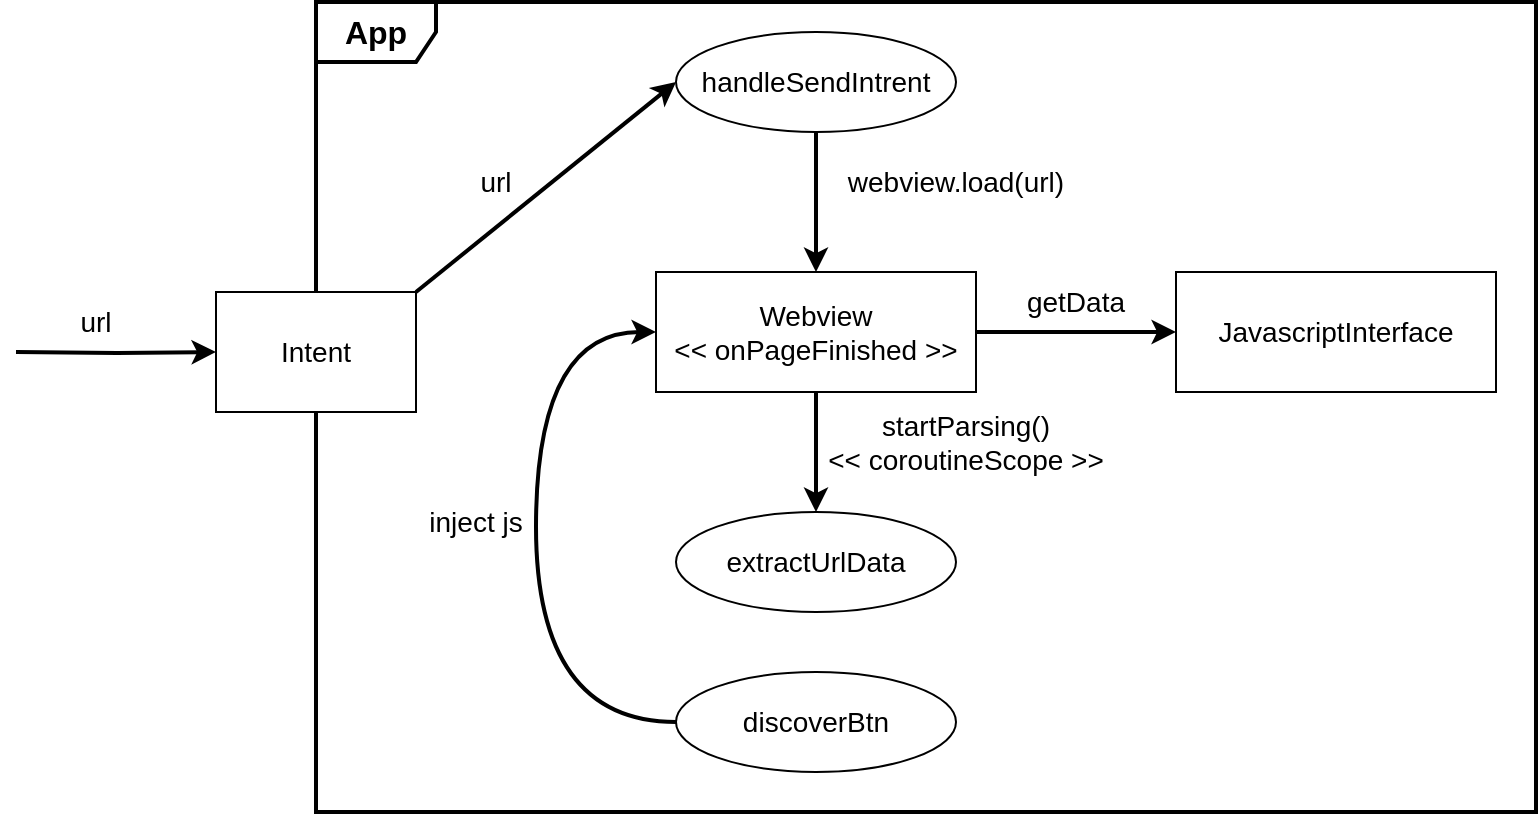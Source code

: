 <mxfile version="27.1.1">
  <diagram name="Seite-1" id="I7SXeuYZIde8KQidBwm0">
    <mxGraphModel dx="2579" dy="783" grid="1" gridSize="10" guides="1" tooltips="1" connect="1" arrows="1" fold="1" page="1" pageScale="1" pageWidth="1169" pageHeight="827" math="0" shadow="0">
      <root>
        <mxCell id="0" />
        <mxCell id="1" parent="0" />
        <mxCell id="APtOG8G-SrrY5QG8LEJ8-1" value="&lt;font style=&quot;font-size: 16px;&quot;&gt;&lt;b style=&quot;&quot;&gt;App&lt;/b&gt;&lt;/font&gt;" style="shape=umlFrame;whiteSpace=wrap;html=1;pointerEvents=0;strokeWidth=2;" vertex="1" parent="1">
          <mxGeometry x="-1000" y="20" width="610" height="405" as="geometry" />
        </mxCell>
        <mxCell id="APtOG8G-SrrY5QG8LEJ8-8" style="rounded=0;orthogonalLoop=1;jettySize=auto;html=1;entryX=0;entryY=0.5;entryDx=0;entryDy=0;exitX=1;exitY=0;exitDx=0;exitDy=0;strokeWidth=2;" edge="1" parent="1" source="APtOG8G-SrrY5QG8LEJ8-12" target="APtOG8G-SrrY5QG8LEJ8-5">
          <mxGeometry relative="1" as="geometry">
            <mxPoint x="-956.8" y="155" as="sourcePoint" />
          </mxGeometry>
        </mxCell>
        <mxCell id="APtOG8G-SrrY5QG8LEJ8-17" style="edgeStyle=orthogonalEdgeStyle;rounded=0;orthogonalLoop=1;jettySize=auto;html=1;entryX=0.5;entryY=0;entryDx=0;entryDy=0;strokeWidth=2;" edge="1" parent="1" source="APtOG8G-SrrY5QG8LEJ8-3" target="APtOG8G-SrrY5QG8LEJ8-9">
          <mxGeometry relative="1" as="geometry" />
        </mxCell>
        <mxCell id="APtOG8G-SrrY5QG8LEJ8-20" style="edgeStyle=orthogonalEdgeStyle;rounded=0;orthogonalLoop=1;jettySize=auto;html=1;entryX=0;entryY=0.5;entryDx=0;entryDy=0;strokeWidth=2;" edge="1" parent="1" source="APtOG8G-SrrY5QG8LEJ8-3" target="APtOG8G-SrrY5QG8LEJ8-11">
          <mxGeometry relative="1" as="geometry" />
        </mxCell>
        <mxCell id="APtOG8G-SrrY5QG8LEJ8-3" value="&lt;font style=&quot;font-size: 14px;&quot;&gt;Webview&lt;/font&gt;&lt;div&gt;&lt;font style=&quot;font-size: 14px;&quot;&gt;&amp;lt;&amp;lt; onPageFinished &amp;gt;&amp;gt;&lt;/font&gt;&lt;/div&gt;" style="whiteSpace=wrap;html=1;align=center;" vertex="1" parent="1">
          <mxGeometry x="-830" y="155" width="160" height="60" as="geometry" />
        </mxCell>
        <mxCell id="APtOG8G-SrrY5QG8LEJ8-16" style="edgeStyle=orthogonalEdgeStyle;rounded=0;orthogonalLoop=1;jettySize=auto;html=1;exitX=0.5;exitY=1;exitDx=0;exitDy=0;entryX=0.5;entryY=0;entryDx=0;entryDy=0;strokeWidth=2;" edge="1" parent="1" source="APtOG8G-SrrY5QG8LEJ8-5" target="APtOG8G-SrrY5QG8LEJ8-3">
          <mxGeometry relative="1" as="geometry" />
        </mxCell>
        <mxCell id="APtOG8G-SrrY5QG8LEJ8-5" value="&lt;font style=&quot;font-size: 14px;&quot;&gt;handleSendIntrent&lt;/font&gt;" style="ellipse;whiteSpace=wrap;html=1;align=center;" vertex="1" parent="1">
          <mxGeometry x="-820" y="35" width="140" height="50" as="geometry" />
        </mxCell>
        <mxCell id="APtOG8G-SrrY5QG8LEJ8-9" value="&lt;font style=&quot;font-size: 14px;&quot;&gt;extractUrlData&lt;/font&gt;" style="ellipse;whiteSpace=wrap;html=1;align=center;" vertex="1" parent="1">
          <mxGeometry x="-820" y="275" width="140" height="50" as="geometry" />
        </mxCell>
        <mxCell id="APtOG8G-SrrY5QG8LEJ8-19" style="edgeStyle=orthogonalEdgeStyle;rounded=0;orthogonalLoop=1;jettySize=auto;html=1;entryX=0;entryY=0.5;entryDx=0;entryDy=0;exitX=0;exitY=0.5;exitDx=0;exitDy=0;curved=1;strokeWidth=2;" edge="1" parent="1" source="APtOG8G-SrrY5QG8LEJ8-10" target="APtOG8G-SrrY5QG8LEJ8-3">
          <mxGeometry relative="1" as="geometry">
            <Array as="points">
              <mxPoint x="-890" y="380" />
              <mxPoint x="-890" y="185" />
            </Array>
          </mxGeometry>
        </mxCell>
        <mxCell id="APtOG8G-SrrY5QG8LEJ8-10" value="&lt;font style=&quot;font-size: 14px;&quot;&gt;discoverBtn&lt;/font&gt;" style="ellipse;whiteSpace=wrap;html=1;align=center;" vertex="1" parent="1">
          <mxGeometry x="-820" y="355" width="140" height="50" as="geometry" />
        </mxCell>
        <mxCell id="APtOG8G-SrrY5QG8LEJ8-11" value="&lt;span style=&quot;font-size: 14px;&quot;&gt;JavascriptInterface&lt;/span&gt;" style="whiteSpace=wrap;html=1;align=center;" vertex="1" parent="1">
          <mxGeometry x="-570" y="155" width="160" height="60" as="geometry" />
        </mxCell>
        <mxCell id="APtOG8G-SrrY5QG8LEJ8-12" value="&lt;span style=&quot;font-size: 14px;&quot;&gt;Intent&lt;/span&gt;" style="whiteSpace=wrap;html=1;align=center;" vertex="1" parent="1">
          <mxGeometry x="-1050" y="165" width="100" height="60" as="geometry" />
        </mxCell>
        <mxCell id="APtOG8G-SrrY5QG8LEJ8-14" style="edgeStyle=orthogonalEdgeStyle;rounded=0;orthogonalLoop=1;jettySize=auto;html=1;entryX=0;entryY=0.5;entryDx=0;entryDy=0;strokeWidth=2;" edge="1" parent="1" target="APtOG8G-SrrY5QG8LEJ8-12">
          <mxGeometry relative="1" as="geometry">
            <mxPoint x="-1150" y="195" as="sourcePoint" />
          </mxGeometry>
        </mxCell>
        <mxCell id="APtOG8G-SrrY5QG8LEJ8-21" value="&lt;font style=&quot;font-size: 14px;&quot;&gt;url&lt;/font&gt;" style="text;html=1;align=center;verticalAlign=middle;whiteSpace=wrap;rounded=0;" vertex="1" parent="1">
          <mxGeometry x="-1140" y="165" width="60" height="30" as="geometry" />
        </mxCell>
        <mxCell id="APtOG8G-SrrY5QG8LEJ8-22" value="&lt;font style=&quot;font-size: 14px;&quot;&gt;url&lt;/font&gt;" style="text;html=1;align=center;verticalAlign=middle;whiteSpace=wrap;rounded=0;" vertex="1" parent="1">
          <mxGeometry x="-940" y="95" width="60" height="30" as="geometry" />
        </mxCell>
        <mxCell id="APtOG8G-SrrY5QG8LEJ8-23" value="&lt;font style=&quot;font-size: 14px;&quot;&gt;webview.load(url)&lt;/font&gt;" style="text;html=1;align=center;verticalAlign=middle;whiteSpace=wrap;rounded=0;" vertex="1" parent="1">
          <mxGeometry x="-750" y="95" width="140" height="30" as="geometry" />
        </mxCell>
        <mxCell id="APtOG8G-SrrY5QG8LEJ8-24" value="&lt;font style=&quot;font-size: 14px;&quot;&gt;getData&lt;/font&gt;" style="text;html=1;align=center;verticalAlign=middle;whiteSpace=wrap;rounded=0;" vertex="1" parent="1">
          <mxGeometry x="-650" y="155" width="60" height="30" as="geometry" />
        </mxCell>
        <mxCell id="APtOG8G-SrrY5QG8LEJ8-25" value="&lt;font style=&quot;font-size: 14px;&quot;&gt;startParsing()&lt;/font&gt;&lt;div&gt;&lt;font style=&quot;font-size: 14px;&quot;&gt;&amp;lt;&amp;lt; coroutineScope &amp;gt;&amp;gt;&lt;/font&gt;&lt;/div&gt;" style="text;html=1;align=center;verticalAlign=middle;whiteSpace=wrap;rounded=0;" vertex="1" parent="1">
          <mxGeometry x="-760" y="215" width="170" height="50" as="geometry" />
        </mxCell>
        <mxCell id="APtOG8G-SrrY5QG8LEJ8-26" value="&lt;font style=&quot;font-size: 14px;&quot;&gt;inject js&lt;/font&gt;" style="text;html=1;align=center;verticalAlign=middle;whiteSpace=wrap;rounded=0;" vertex="1" parent="1">
          <mxGeometry x="-950" y="265" width="60" height="30" as="geometry" />
        </mxCell>
      </root>
    </mxGraphModel>
  </diagram>
</mxfile>
